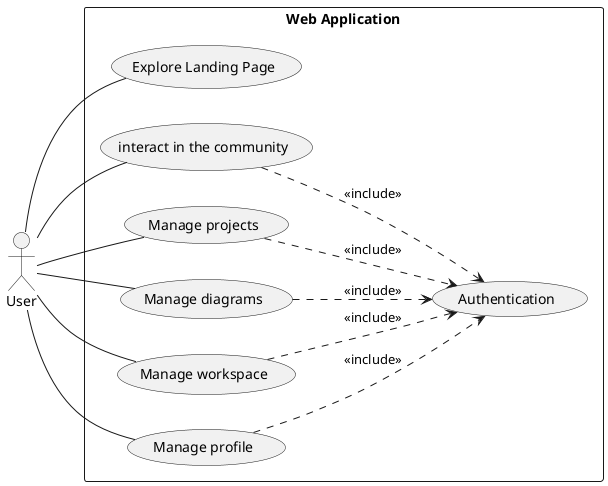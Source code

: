@startuml

left to right direction

actor "User" as User


rectangle "Web Application" {
    usecase "Explore Landing Page" as ExploreLandingPage
    usecase "Authentication" as user_auth

    usecase "interact in the community" as InteractWithCommunity
    usecase "Manage projects" as ManageProjects
    usecase "Manage diagrams" as ManageDiagrams
    usecase "Manage workspace" as ManageWorkspace
    usecase "Manage profile" as EditProfile

    

}



User -- ExploreLandingPage
User -- InteractWithCommunity
User -- ManageProjects
User -- ManageDiagrams
User -- EditProfile
User -- ManageWorkspace



InteractWithCommunity ..> user_auth : <<include>>
ManageProjects ..> user_auth : <<include>>
ManageDiagrams ..> user_auth : <<include>>
ManageWorkspace ..> user_auth : <<include>>
EditProfile ..> user_auth : <<include>>







@enduml